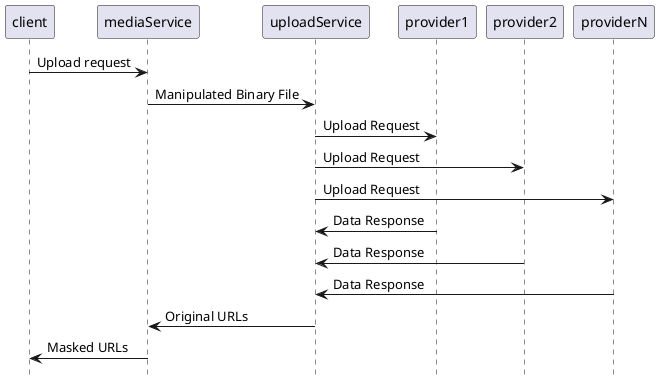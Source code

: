 @startuml
hide footbox

participant client
participant mediaService
participant uploadService
participant provider1
participant provider2
participant providerN

client -> mediaService : Upload request
mediaService -> uploadService : Manipulated Binary File
uploadService -> provider1: Upload Request
uploadService -> provider2: Upload Request
uploadService -> providerN: Upload Request

provider1 -> uploadService : Data Response
provider2 -> uploadService : Data Response
providerN -> uploadService : Data Response
uploadService -> mediaService : Original URLs
mediaService -> client : Masked URLs
@enduml